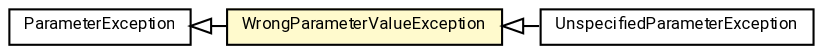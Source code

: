 #!/usr/local/bin/dot
#
# Class diagram 
# Generated by UMLGraph version R5_7_2-60-g0e99a6 (http://www.spinellis.gr/umlgraph/)
#

digraph G {
	graph [fontnames="svg"]
	edge [fontname="Roboto",fontsize=7,labelfontname="Roboto",labelfontsize=7,color="black"];
	node [fontname="Roboto",fontcolor="black",fontsize=8,shape=plaintext,margin=0,width=0,height=0];
	nodesep=0.15;
	ranksep=0.25;
	rankdir=LR;
	// de.lmu.ifi.dbs.elki.utilities.optionhandling.UnspecifiedParameterException
	c10980771 [label=<<table title="de.lmu.ifi.dbs.elki.utilities.optionhandling.UnspecifiedParameterException" border="0" cellborder="1" cellspacing="0" cellpadding="2" href="UnspecifiedParameterException.html" target="_parent">
		<tr><td><table border="0" cellspacing="0" cellpadding="1">
		<tr><td align="center" balign="center"> <font face="Roboto">UnspecifiedParameterException</font> </td></tr>
		</table></td></tr>
		</table>>, URL="UnspecifiedParameterException.html"];
	// de.lmu.ifi.dbs.elki.utilities.optionhandling.ParameterException
	c10980783 [label=<<table title="de.lmu.ifi.dbs.elki.utilities.optionhandling.ParameterException" border="0" cellborder="1" cellspacing="0" cellpadding="2" href="ParameterException.html" target="_parent">
		<tr><td><table border="0" cellspacing="0" cellpadding="1">
		<tr><td align="center" balign="center"> <font face="Roboto">ParameterException</font> </td></tr>
		</table></td></tr>
		</table>>, URL="ParameterException.html"];
	// de.lmu.ifi.dbs.elki.utilities.optionhandling.WrongParameterValueException
	c10980784 [label=<<table title="de.lmu.ifi.dbs.elki.utilities.optionhandling.WrongParameterValueException" border="0" cellborder="1" cellspacing="0" cellpadding="2" bgcolor="lemonChiffon" href="WrongParameterValueException.html" target="_parent">
		<tr><td><table border="0" cellspacing="0" cellpadding="1">
		<tr><td align="center" balign="center"> <font face="Roboto">WrongParameterValueException</font> </td></tr>
		</table></td></tr>
		</table>>, URL="WrongParameterValueException.html"];
	// de.lmu.ifi.dbs.elki.utilities.optionhandling.UnspecifiedParameterException extends de.lmu.ifi.dbs.elki.utilities.optionhandling.WrongParameterValueException
	c10980784 -> c10980771 [arrowtail=empty,dir=back,weight=10];
	// de.lmu.ifi.dbs.elki.utilities.optionhandling.WrongParameterValueException extends de.lmu.ifi.dbs.elki.utilities.optionhandling.ParameterException
	c10980783 -> c10980784 [arrowtail=empty,dir=back,weight=10];
}

